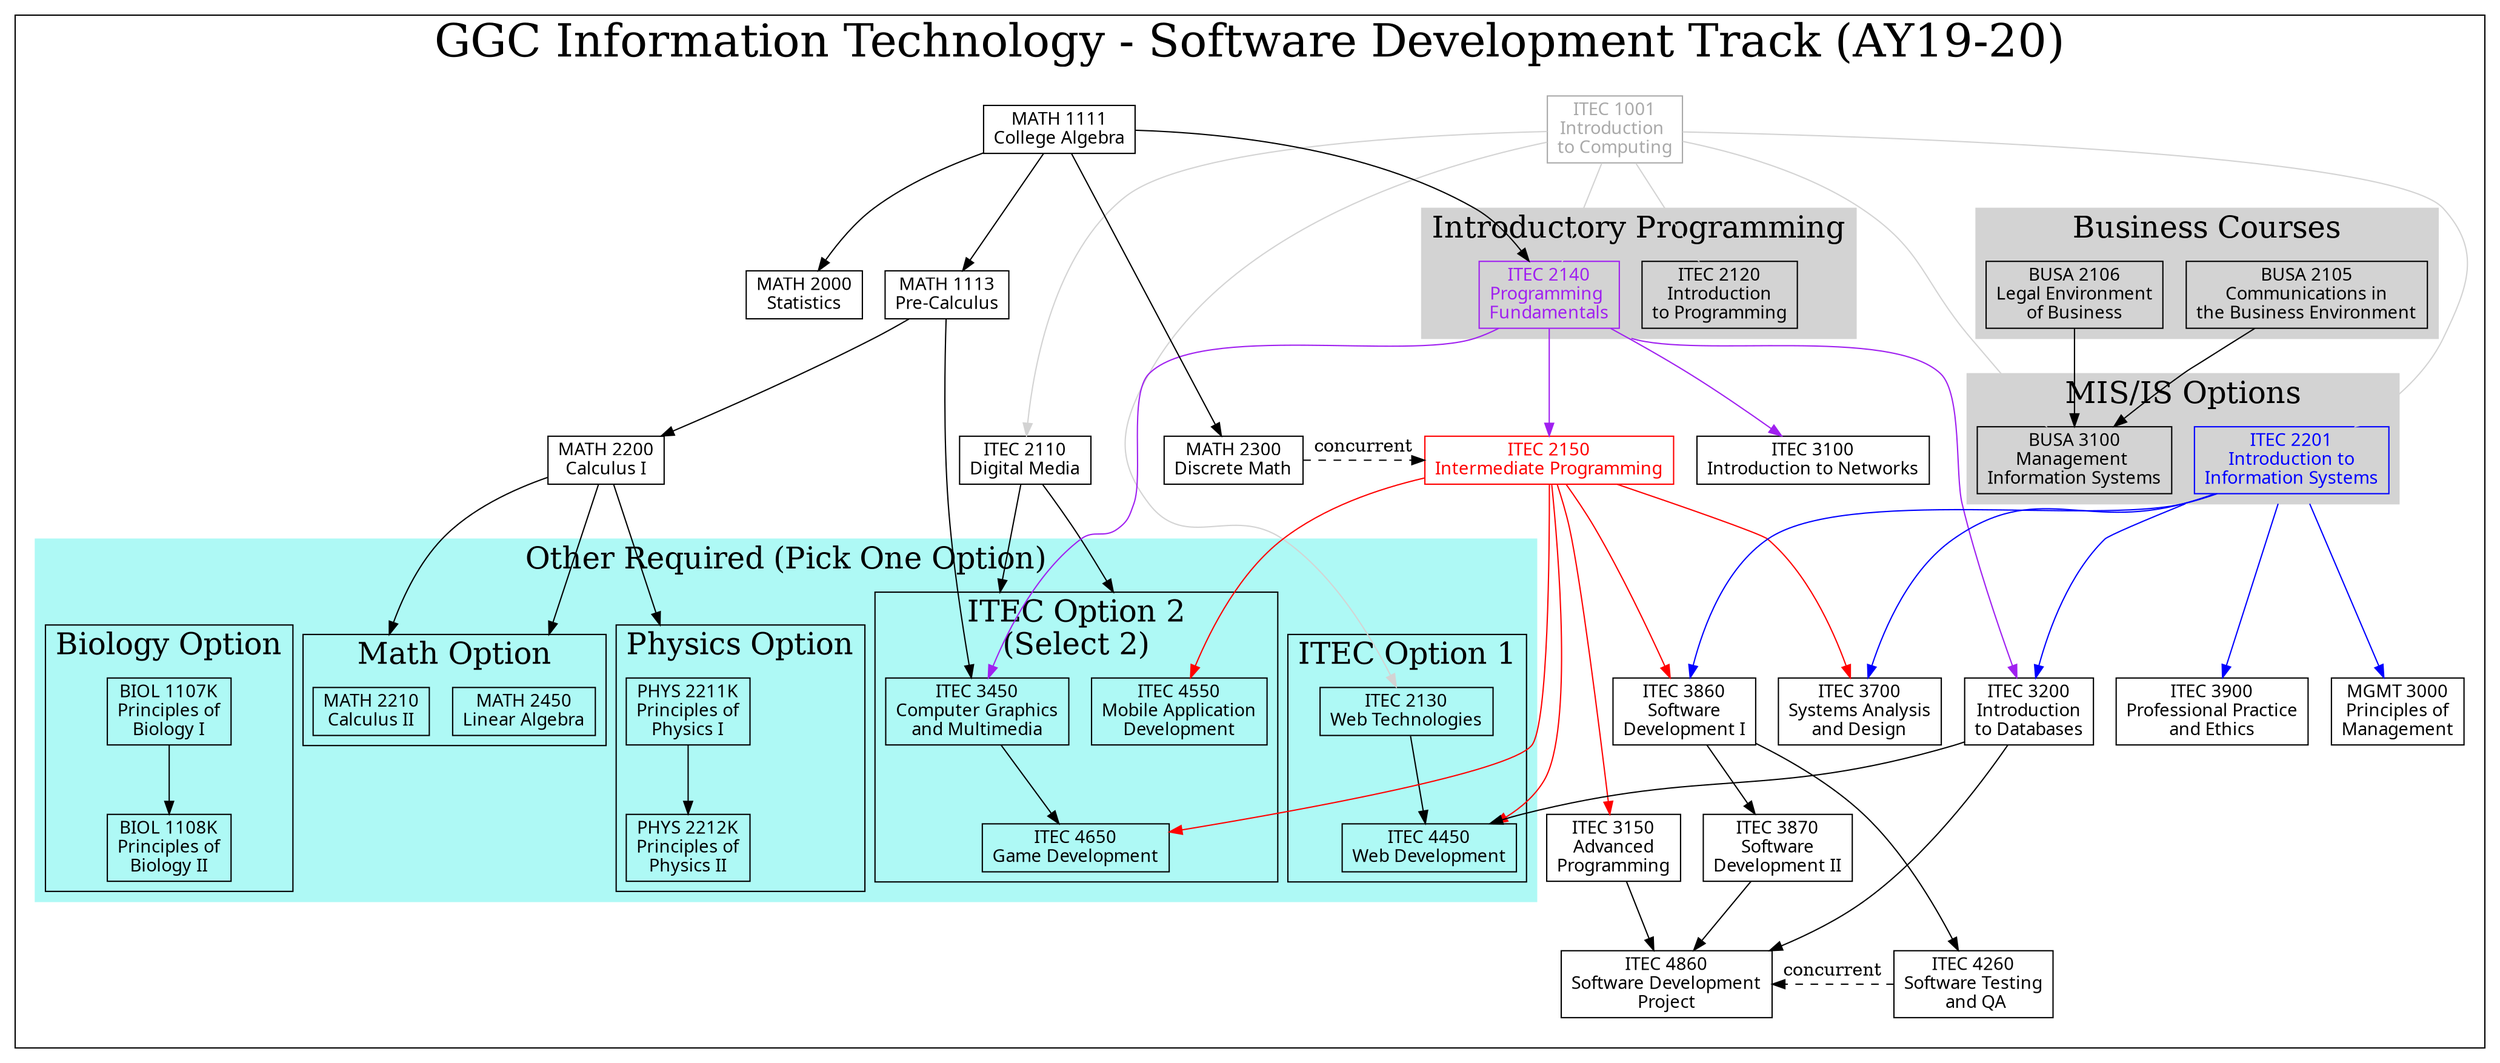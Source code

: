 digraph G {

    node [shape = record, fontname="Sans serif" fontsize="14"];
    compound = true //  needed to link clusters and nodes
    splines = true
    ranksep=0.75

     // All
    itec1001[label = "ITEC 1001\nIntroduction \nto Computing" color=darkgray fontcolor=darkgray shape=box]
    itec2110[label = "ITEC 2110\nDigital Media" shape=box]
    itec2120[label = "ITEC 2120\nIntroduction\nto Programming" shape=box]
    itec2130[label = "ITEC 2130\nWeb Technologies" shape=box]
    itec2140[label = "ITEC 2140\nProgramming \nFundamentals" color=purple fontcolor=purple shape=box]
    itec2150[label = "ITEC 2150\nIntermediate Programming" color=red fontcolor=red shape=box]
    itec2201[label = "ITEC 2201\nIntroduction to\nInformation Systems" color=blue fontcolor=blue shape=box]
    itec3100[label = "ITEC 3100\nIntroduction to Networks" shape=box]
    itec3200[label = "ITEC 3200\nIntroduction\nto Databases" shape=box]
    itec3900[label = "ITEC 3900\nProfessional Practice\nand Ethics" shape=box]
    busa2105[label = "BUSA 2105\nCommunications in\nthe Business Environment" shape=box]
    busa2106[label = "BUSA 2106\nLegal Environment\nof Business" shape=box]
    busa3100[label = "BUSA 3100\nManagement \nInformation Systems" shape=box]
    math1111[label = "MATH 1111\nCollege Algebra" shape=box]
    math1113[label = "MATH 1113\nPre-Calculus" shape=box]
    math2300[label = "MATH 2300\nDiscrete Math" shape=box]
    math2000[label = "MATH 2000\nStatistics" shape=box]
    math2200[label = "MATH 2200\nCalculus I" shape=box]
    mgmt3000[label = "MGMT 3000\nPrinciples of\nManagement" shape=box]

    // Software Development 
    itec3150[label = "ITEC 3150\nAdvanced\nProgramming" shape=box]
    itec3450[label = "ITEC 3450\nComputer Graphics\nand Multimedia" shape=box]
    itec3700[label = "ITEC 3700\nSystems Analysis\nand Design" shape=box]
    itec3860[label = "ITEC 3860\nSoftware\nDevelopment I" shape=box]
    itec3870[label = "ITEC 3870\nSoftware\nDevelopment II" shape=box]
    itec4260[label = "ITEC 4260\nSoftware Testing\n and QA" shape=box]
    itec4860[label = "ITEC 4860\nSoftware Development\nProject" shape=box]
    itec4450[label = "ITEC 4450\nWeb Development" shape=box]
    itec4550[label = "ITEC 4550\nMobile Application\nDevelopment" shape=box]
    itec4650[label = "ITEC 4650\nGame Development" shape=box]
    math2210[label = "MATH 2210\nCalculus II" shape=box]
    math2450[label = "MATH 2450\nLinear Algebra" shape=box]
    phys2211k[label = "PHYS 2211K\nPrinciples of\nPhysics I" shape=box]
    phys2212k[label = "PHYS 2212K\nPrinciples of\nPhysics II" shape=box]
    biol1107k[label = "BIOL 1107K\nPrinciples of\nBiology I" shape=box]
    biol1108k[label = "BIOL 1108K\nPrinciples of\nBiology II" shape=box]


    subgraph clustersd {
            label="GGC Information Technology - Software Development Track (AY19-20)"
            fontsize="36"

        subgraph clusterrequired {
            label=""
            node [style=filled];
            style=filled;
            fontsize="24"

            color="#FFFFFF";
            
            itec1001 -> itec2110 [color=lightgray]
            itec1001 -> itec2120 [color=lightgray]
            itec1001 -> itec2130 [color=lightgray]
            itec1001 -> itec2201 [color=lightgray]
            itec1001 -> busa3100 [color=lightgray]

            busa2106 -> busa3100
            busa2105 -> busa3100
            itec1001 -> itec2140 [color=lightgray]
            itec2140 -> itec2150 [color=purple]
            itec2150 -> itec3150 [/*lltail=clusterdiscrete*/ color=red]

            itec2140 -> itec3100 [color=purple]
            itec2201 -> itec3200 [color=blue ltail=cluster22013100];
            itec2140 -> itec3200 [ltail=cluster21202140 color=purple]

            itec2150 -> itec4650 [color=red]
            itec2150 -> itec3700 [/*lltail=clusterdiscrete*/ color=red]
            itec2201 -> itec3700 [color=blue]

            itec2150 -> itec3860 [color=red]
            itec2201 -> itec3860 [color=blue]
            itec3860 -> itec3870
            itec2201 -> itec3900 [ltail=cluster22013100 color=blue]
            itec3860 -> itec4260 //[lhead=clusterQA]
            itec2201 -> mgmt3000 [ltail=cluster22013100 color=blue]

            itec3200 -> itec4860
            itec3150 -> itec4860
            itec3870 -> itec4860

            math1113 -> math2200
            math1111 -> math1113
            math1111 -> math2000
            math1111 -> math2300 //[lhead=clusterdiscrete]
            math1111 -> itec2140
            math2200 -> math2210 [lhead=clustermathopt]
            math2200 -> math2450 [lhead=clustermathopt]
            itec3200 -> itec4450

            math1113 -> itec3450
            itec2110 -> itec3450 [lhead=clusteritecopt2]
            itec2140 -> itec3450 [color=purple]
            itec2110 -> itec4550 [lhead=clusteritecopt2]
            math2200 -> phys2211k [lhead=clusterphysopt]
            itec2150 -> itec4550 [color=red]

            subgraph cluster21202140 {
                label = "Introductory Programming";
                color=lightgrey;
                itec2120
                itec2140
            }
            subgraph cluster22013100 {
                label = "MIS/IS Options";
                color=lightgrey;
                itec2201
                busa3100
            }
            subgraph cluster21052106 {
                label = "Business Courses"
                color=lightgrey;
                busa2105
                busa2106
            }
            
            subgraph clusterdiscrete {
                /*label = "Prereq w/ Concurrency";
                node [style=filled];
                style=filled;
                color=lightgrey;*/
                math2300 -> itec2150 [constraint=false, label="concurrent", style=dashed];
            }

            subgraph clusterQA {
                /*label = "Prereq w/ Concurrency";
                node [style=filled];
                style=filled;
                color=lightgrey;*/
                itec4260 -> itec4860 [constraint=false, label="concurrent", style=dashed];

            }

            subgraph clusterotherrequired {
                label = "Other Required (Pick One Option)"
                node [style=filled];
                style=filled;
                color="#AEF9F5"

                subgraph clusteritecopt1 {
                    label = "ITEC Option 1";
                    graph[style=solid]
                    color=black
                    itec2130 -> itec4450
                    itec2150 -> itec4450 [color=red]
                }

                subgraph clusteritecopt2 {
                    label = "ITEC Option 2\n(Select 2)"
                    graph[style=solid]
                    color=black
                    itec3450 -> itec4650
                    itec4550
                }

                subgraph clusterbiolopt {
                    label = "Biology Option";
                    graph[style=solid]
                    color=black
                    biol1107k -> biol1108k
                }

                subgraph clustermathopt {
                    label = "Math Option";
                    graph[style=solid]
                    color=black
                    math2210
                    math2450
                }

                subgraph clusterphysopt {
                    label = "Physics Option"
                    graph[style=solid]
                    color=black
                    phys2211k -> phys2212k
                }
            }
        }    
    }
}
